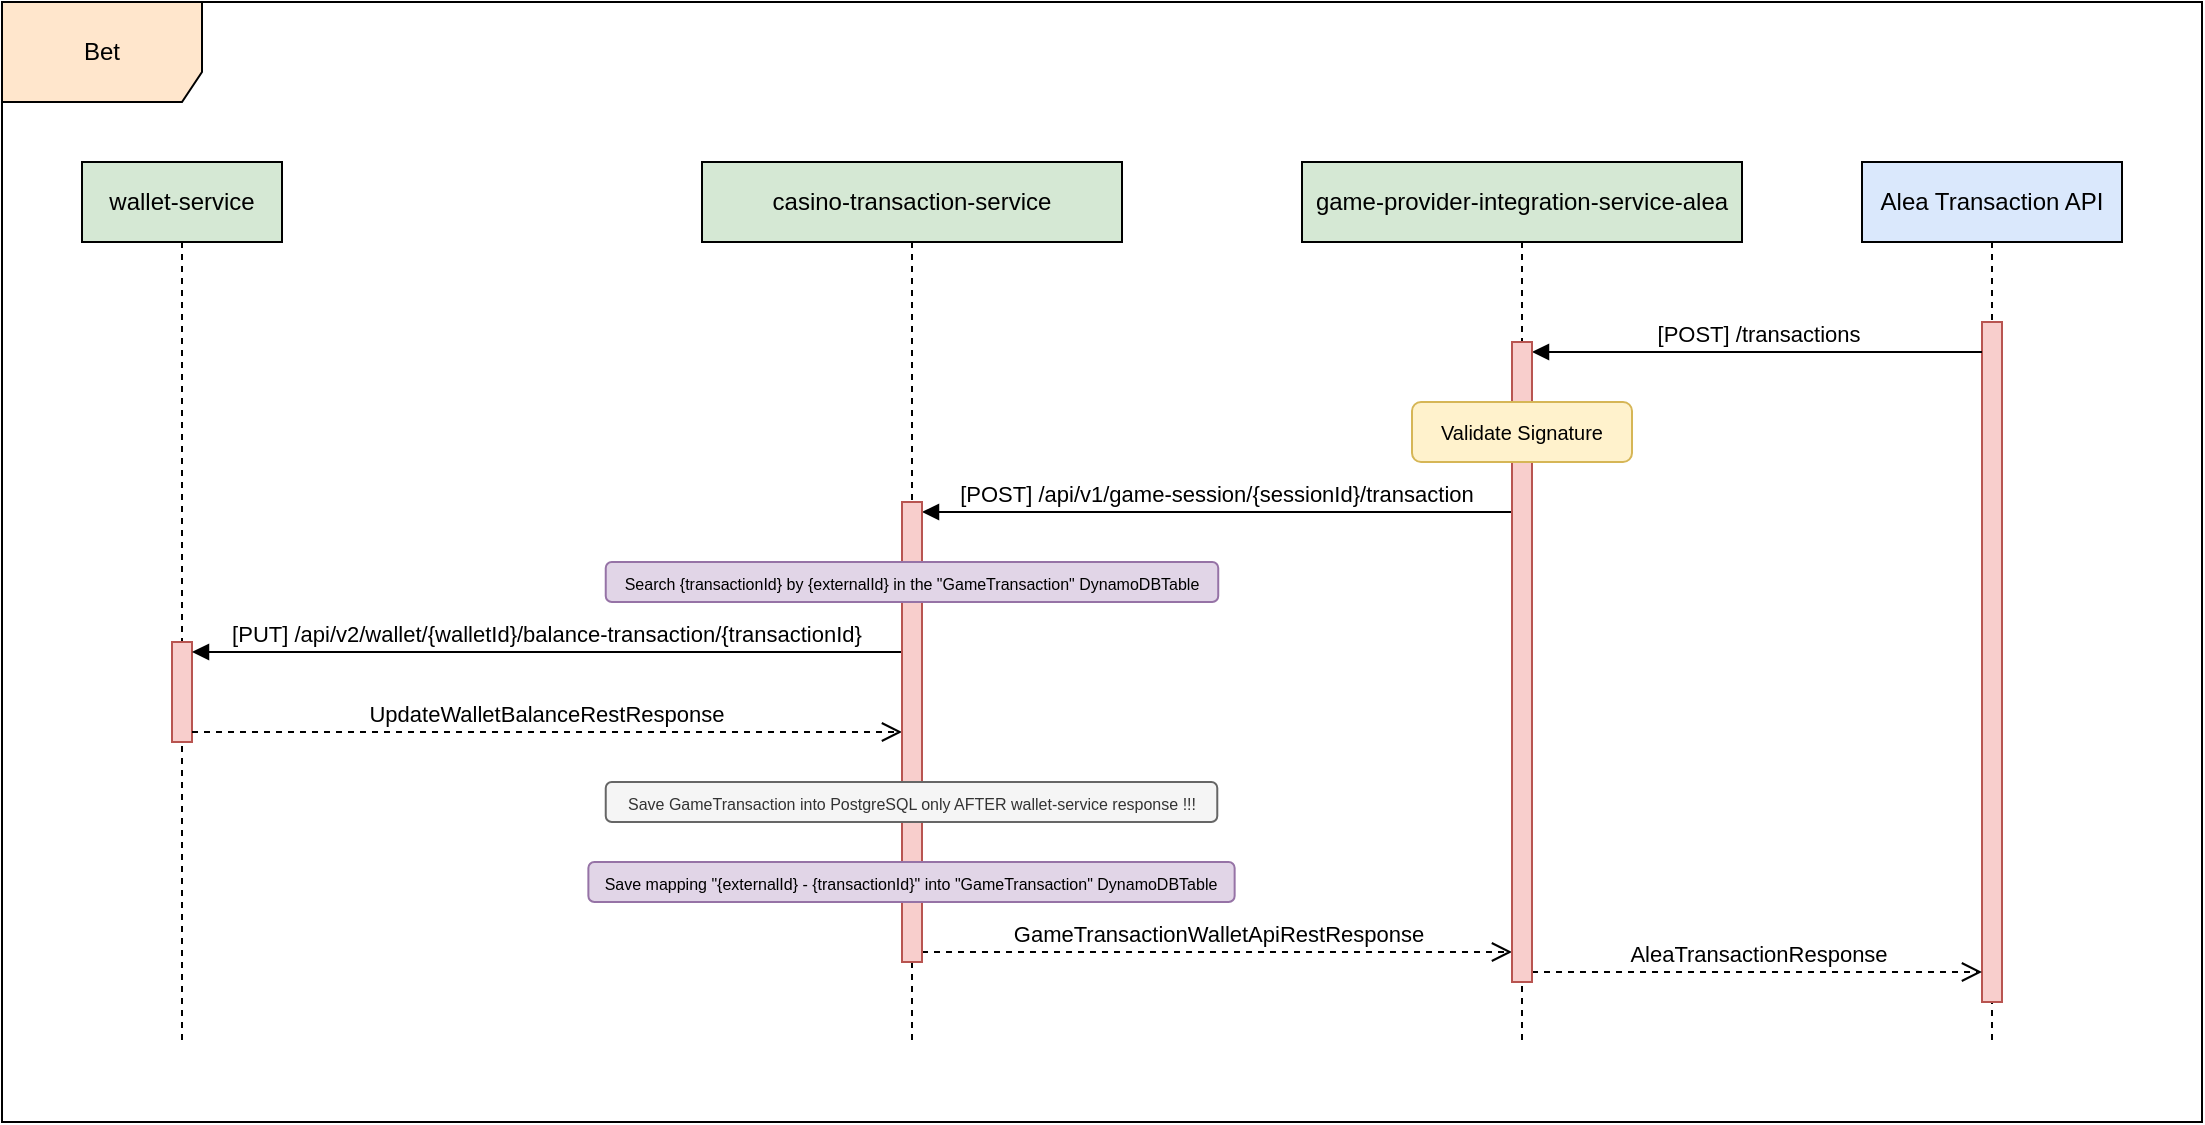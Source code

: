 <mxfile version="26.2.15">
  <diagram id="xKMJebYvbRf8cZZsN9m8" name="Page-1">
    <mxGraphModel dx="713" dy="473" grid="1" gridSize="10" guides="1" tooltips="1" connect="1" arrows="1" fold="1" page="0" pageScale="1" pageWidth="850" pageHeight="1100" math="0" shadow="0">
      <root>
        <mxCell id="0" />
        <mxCell id="1" parent="0" />
        <mxCell id="e5gtF01QLVDKubX7ckcI-1" value="[POST] /api/v1/game-session/{sessionId}/transaction" style="html=1;verticalAlign=bottom;endArrow=block;curved=0;rounded=0;entryX=1;entryY=0;entryDx=0;entryDy=5;entryPerimeter=0;" edge="1" parent="1" source="e5gtF01QLVDKubX7ckcI-16" target="e5gtF01QLVDKubX7ckcI-27">
          <mxGeometry x="0.004" width="80" relative="1" as="geometry">
            <mxPoint x="1000" y="380" as="sourcePoint" />
            <mxPoint x="650" y="415" as="targetPoint" />
            <mxPoint as="offset" />
          </mxGeometry>
        </mxCell>
        <mxCell id="e5gtF01QLVDKubX7ckcI-2" value="Alea Transaction API" style="shape=umlLifeline;perimeter=lifelinePerimeter;whiteSpace=wrap;html=1;container=1;dropTarget=0;collapsible=0;recursiveResize=0;outlineConnect=0;portConstraint=eastwest;newEdgeStyle={&quot;curved&quot;:0,&quot;rounded&quot;:0};fillColor=#dae8fc;strokeColor=#000000;" vertex="1" parent="1">
          <mxGeometry x="1170" y="240" width="130" height="440" as="geometry" />
        </mxCell>
        <mxCell id="e5gtF01QLVDKubX7ckcI-3" value="" style="html=1;points=[[0,0,0,0,5],[0,1,0,0,-5],[1,0,0,0,5],[1,1,0,0,-5]];perimeter=orthogonalPerimeter;outlineConnect=0;targetShapes=umlLifeline;portConstraint=eastwest;newEdgeStyle={&quot;curved&quot;:0,&quot;rounded&quot;:0};fillColor=#f8cecc;strokeColor=#b85450;" vertex="1" parent="e5gtF01QLVDKubX7ckcI-2">
          <mxGeometry x="60" y="80" width="10" height="340" as="geometry" />
        </mxCell>
        <mxCell id="e5gtF01QLVDKubX7ckcI-4" value="Bet" style="shape=umlFrame;whiteSpace=wrap;html=1;pointerEvents=0;width=100;height=50;fillColor=#ffe6cc;strokeColor=#000000;" vertex="1" parent="1">
          <mxGeometry x="240" y="160" width="1100" height="560" as="geometry" />
        </mxCell>
        <mxCell id="e5gtF01QLVDKubX7ckcI-5" value="[POST] /transactions" style="html=1;verticalAlign=bottom;endArrow=block;curved=0;rounded=0;entryX=1;entryY=0;entryDx=0;entryDy=5;entryPerimeter=0;" edge="1" parent="1" source="e5gtF01QLVDKubX7ckcI-3" target="e5gtF01QLVDKubX7ckcI-16">
          <mxGeometry width="80" relative="1" as="geometry">
            <mxPoint x="1230" y="320" as="sourcePoint" />
            <mxPoint x="970" y="325" as="targetPoint" />
          </mxGeometry>
        </mxCell>
        <mxCell id="e5gtF01QLVDKubX7ckcI-6" value="AleaTransactionResponse" style="html=1;verticalAlign=bottom;endArrow=open;dashed=1;endSize=8;curved=0;rounded=0;exitX=1;exitY=1;exitDx=0;exitDy=-5;exitPerimeter=0;" edge="1" parent="1" source="e5gtF01QLVDKubX7ckcI-16" target="e5gtF01QLVDKubX7ckcI-3">
          <mxGeometry x="-0.001" relative="1" as="geometry">
            <mxPoint x="990" y="600" as="sourcePoint" />
            <mxPoint x="1220" y="600" as="targetPoint" />
            <mxPoint as="offset" />
          </mxGeometry>
        </mxCell>
        <mxCell id="e5gtF01QLVDKubX7ckcI-7" value="GameTransactionWalletApiRestResponse" style="html=1;verticalAlign=bottom;endArrow=open;dashed=1;endSize=8;curved=0;rounded=0;exitX=1;exitY=1;exitDx=0;exitDy=-5;exitPerimeter=0;" edge="1" parent="1" source="e5gtF01QLVDKubX7ckcI-27" target="e5gtF01QLVDKubX7ckcI-16">
          <mxGeometry relative="1" as="geometry">
            <mxPoint x="640" y="705" as="sourcePoint" />
            <mxPoint x="940" y="565" as="targetPoint" />
          </mxGeometry>
        </mxCell>
        <mxCell id="e5gtF01QLVDKubX7ckcI-8" value="wallet-service" style="shape=umlLifeline;perimeter=lifelinePerimeter;whiteSpace=wrap;html=1;container=1;dropTarget=0;collapsible=0;recursiveResize=0;outlineConnect=0;portConstraint=eastwest;newEdgeStyle={&quot;curved&quot;:0,&quot;rounded&quot;:0};fillColor=#d5e8d4;strokeColor=#000000;" vertex="1" parent="1">
          <mxGeometry x="280" y="240" width="100" height="440" as="geometry" />
        </mxCell>
        <mxCell id="e5gtF01QLVDKubX7ckcI-9" value="" style="html=1;points=[[0,0,0,0,5],[0,1,0,0,-5],[1,0,0,0,5],[1,1,0,0,-5]];perimeter=orthogonalPerimeter;outlineConnect=0;targetShapes=umlLifeline;portConstraint=eastwest;newEdgeStyle={&quot;curved&quot;:0,&quot;rounded&quot;:0};fillColor=#f8cecc;strokeColor=#b85450;" vertex="1" parent="e5gtF01QLVDKubX7ckcI-8">
          <mxGeometry x="45" y="240" width="10" height="50" as="geometry" />
        </mxCell>
        <mxCell id="e5gtF01QLVDKubX7ckcI-10" value="[PUT]&amp;nbsp;/api/v2/wallet/{walletId}/balance-transaction/{transactionId}" style="html=1;verticalAlign=bottom;endArrow=block;curved=0;rounded=0;entryX=1;entryY=0;entryDx=0;entryDy=5;entryPerimeter=0;" edge="1" parent="1" source="e5gtF01QLVDKubX7ckcI-27" target="e5gtF01QLVDKubX7ckcI-9">
          <mxGeometry x="0.002" width="80" relative="1" as="geometry">
            <mxPoint x="614.128" y="565" as="sourcePoint" />
            <mxPoint x="510" y="530" as="targetPoint" />
            <mxPoint as="offset" />
          </mxGeometry>
        </mxCell>
        <mxCell id="e5gtF01QLVDKubX7ckcI-11" value="UpdateWalletBalanceRestResponse" style="html=1;verticalAlign=bottom;endArrow=open;dashed=1;endSize=8;curved=0;rounded=0;exitX=1;exitY=1;exitDx=0;exitDy=-5;exitPerimeter=0;" edge="1" parent="1" source="e5gtF01QLVDKubX7ckcI-9" target="e5gtF01QLVDKubX7ckcI-27">
          <mxGeometry x="-0.003" relative="1" as="geometry">
            <mxPoint x="480" y="560" as="sourcePoint" />
            <mxPoint x="614.128" y="605" as="targetPoint" />
            <mxPoint as="offset" />
          </mxGeometry>
        </mxCell>
        <mxCell id="e5gtF01QLVDKubX7ckcI-12" value="casino-transaction-service" style="shape=umlLifeline;perimeter=lifelinePerimeter;whiteSpace=wrap;html=1;container=1;dropTarget=0;collapsible=0;recursiveResize=0;outlineConnect=0;portConstraint=eastwest;newEdgeStyle={&quot;curved&quot;:0,&quot;rounded&quot;:0};fillColor=#d5e8d4;strokeColor=#000000;" vertex="1" parent="1">
          <mxGeometry x="590" y="240" width="210" height="440" as="geometry" />
        </mxCell>
        <mxCell id="e5gtF01QLVDKubX7ckcI-27" value="" style="html=1;points=[[0,0,0,0,5],[0,1,0,0,-5],[1,0,0,0,5],[1,1,0,0,-5]];perimeter=orthogonalPerimeter;outlineConnect=0;targetShapes=umlLifeline;portConstraint=eastwest;newEdgeStyle={&quot;curved&quot;:0,&quot;rounded&quot;:0};fillColor=#f8cecc;strokeColor=#b85450;" vertex="1" parent="e5gtF01QLVDKubX7ckcI-12">
          <mxGeometry x="100" y="170" width="10" height="230" as="geometry" />
        </mxCell>
        <mxCell id="e5gtF01QLVDKubX7ckcI-24" value="&lt;span style=&quot;text-wrap-mode: nowrap;&quot;&gt;&lt;font style=&quot;font-size: 8px;&quot;&gt;Save mapping &quot;{externalId} -&amp;nbsp;{transactionId}&quot; into &quot;GameTransaction&quot; DynamoDBTable&lt;/font&gt;&lt;/span&gt;" style="rounded=1;whiteSpace=wrap;html=1;fillColor=#e1d5e7;strokeColor=#9673a6;container=0;portConstraint=none;" vertex="1" parent="1">
          <mxGeometry x="533.19" y="590" width="323.13" height="20" as="geometry">
            <mxRectangle x="-14.21" y="410" width="350" height="30" as="alternateBounds" />
          </mxGeometry>
        </mxCell>
        <mxCell id="e5gtF01QLVDKubX7ckcI-20" value="&lt;span style=&quot;text-wrap-mode: nowrap;&quot;&gt;&lt;font style=&quot;font-size: 8px;&quot;&gt;Search {transactionId} by {externalId} in the &quot;GameTransaction&quot; DynamoDBTable&lt;/font&gt;&lt;/span&gt;" style="rounded=1;whiteSpace=wrap;html=1;fillColor=#e1d5e7;strokeColor=#9673a6;container=0;" vertex="1" parent="1">
          <mxGeometry x="541.87" y="440" width="306.25" height="20" as="geometry">
            <mxRectangle x="466.88" y="440" width="330" height="30" as="alternateBounds" />
          </mxGeometry>
        </mxCell>
        <mxCell id="e5gtF01QLVDKubX7ckcI-25" value="&lt;font style=&quot;font-size: 8px;&quot;&gt;&lt;span style=&quot;text-wrap-mode: nowrap; text-align: left;&quot;&gt;Save GameTransaction into PostgreSQL only AFTER wallet-service&amp;nbsp;&lt;/span&gt;&lt;span style=&quot;text-wrap-mode: nowrap; text-align: left;&quot;&gt;response&amp;nbsp;&lt;/span&gt;&lt;span style=&quot;text-wrap-mode: nowrap; text-align: left;&quot;&gt;!!!&lt;/span&gt;&lt;/font&gt;" style="rounded=1;whiteSpace=wrap;html=1;fillColor=#f5f5f5;strokeColor=#666666;container=0;portConstraint=none;fontColor=#333333;" vertex="1" parent="1">
          <mxGeometry x="541.87" y="550" width="305.77" height="20" as="geometry">
            <mxRectangle x="-14.21" y="410" width="350" height="30" as="alternateBounds" />
          </mxGeometry>
        </mxCell>
        <mxCell id="e5gtF01QLVDKubX7ckcI-15" value="game-provider-integration-service-alea" style="shape=umlLifeline;perimeter=lifelinePerimeter;whiteSpace=wrap;html=1;container=1;dropTarget=0;collapsible=0;recursiveResize=0;outlineConnect=0;portConstraint=eastwest;newEdgeStyle={&quot;curved&quot;:0,&quot;rounded&quot;:0};fillColor=#d5e8d4;strokeColor=#000000;" vertex="1" parent="1">
          <mxGeometry x="890" y="240" width="220" height="440" as="geometry" />
        </mxCell>
        <mxCell id="e5gtF01QLVDKubX7ckcI-16" value="" style="html=1;points=[[0,0,0,0,5],[0,1,0,0,-5],[1,0,0,0,5],[1,1,0,0,-5]];perimeter=orthogonalPerimeter;outlineConnect=0;targetShapes=umlLifeline;portConstraint=eastwest;newEdgeStyle={&quot;curved&quot;:0,&quot;rounded&quot;:0};fillColor=#f8cecc;strokeColor=#b85450;container=0;" vertex="1" parent="e5gtF01QLVDKubX7ckcI-15">
          <mxGeometry x="105" y="90" width="10" height="320" as="geometry" />
        </mxCell>
        <mxCell id="e5gtF01QLVDKubX7ckcI-17" value="&lt;font style=&quot;font-size: 10px;&quot;&gt;Validate Signature&lt;/font&gt;" style="rounded=1;whiteSpace=wrap;html=1;fillColor=#fff2cc;strokeColor=#d6b656;" vertex="1" parent="1">
          <mxGeometry x="945" y="360" width="110" height="30" as="geometry" />
        </mxCell>
      </root>
    </mxGraphModel>
  </diagram>
</mxfile>
